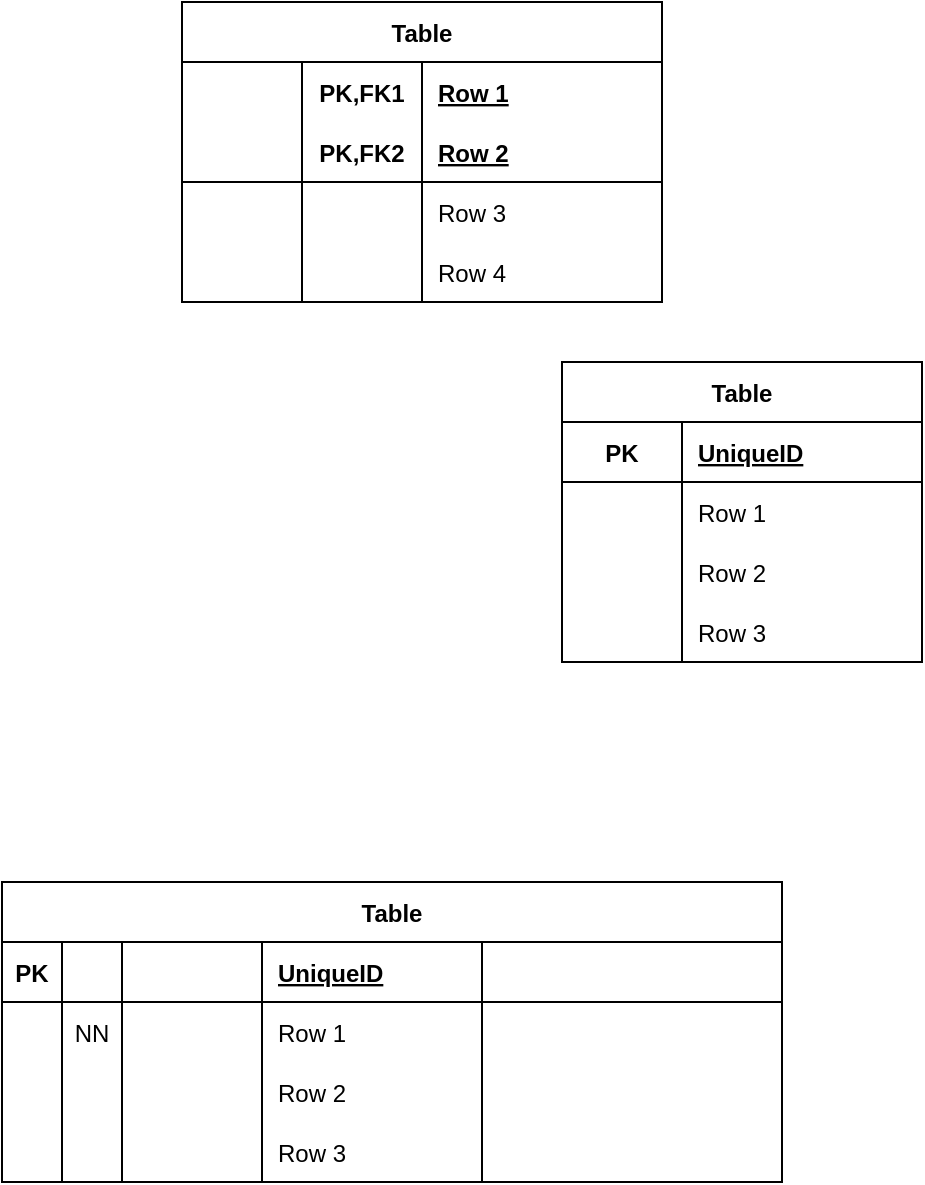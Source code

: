 <mxfile version="20.8.3" type="device"><diagram id="iK517YTwqqLbLIUMn9UE" name="ページ1"><mxGraphModel dx="1434" dy="707" grid="1" gridSize="10" guides="1" tooltips="1" connect="1" arrows="1" fold="1" page="1" pageScale="1" pageWidth="827" pageHeight="1169" math="0" shadow="0"><root><mxCell id="0"/><mxCell id="1" parent="0"/><mxCell id="aljFzqXK40apKFN6DvzN-1" value="Table" style="shape=table;startSize=30;container=1;collapsible=1;childLayout=tableLayout;fixedRows=1;rowLines=0;fontStyle=1;align=center;resizeLast=1;" parent="1" vertex="1"><mxGeometry x="360" y="260" width="180" height="150" as="geometry"/></mxCell><mxCell id="aljFzqXK40apKFN6DvzN-2" value="" style="shape=tableRow;horizontal=0;startSize=0;swimlaneHead=0;swimlaneBody=0;fillColor=none;collapsible=0;dropTarget=0;points=[[0,0.5],[1,0.5]];portConstraint=eastwest;top=0;left=0;right=0;bottom=1;" parent="aljFzqXK40apKFN6DvzN-1" vertex="1"><mxGeometry y="30" width="180" height="30" as="geometry"/></mxCell><mxCell id="aljFzqXK40apKFN6DvzN-3" value="PK" style="shape=partialRectangle;connectable=0;fillColor=none;top=0;left=0;bottom=0;right=0;fontStyle=1;overflow=hidden;" parent="aljFzqXK40apKFN6DvzN-2" vertex="1"><mxGeometry width="60" height="30" as="geometry"><mxRectangle width="60" height="30" as="alternateBounds"/></mxGeometry></mxCell><mxCell id="aljFzqXK40apKFN6DvzN-4" value="UniqueID" style="shape=partialRectangle;connectable=0;fillColor=none;top=0;left=0;bottom=0;right=0;align=left;spacingLeft=6;fontStyle=5;overflow=hidden;" parent="aljFzqXK40apKFN6DvzN-2" vertex="1"><mxGeometry x="60" width="120" height="30" as="geometry"><mxRectangle width="120" height="30" as="alternateBounds"/></mxGeometry></mxCell><mxCell id="aljFzqXK40apKFN6DvzN-5" value="" style="shape=tableRow;horizontal=0;startSize=0;swimlaneHead=0;swimlaneBody=0;fillColor=none;collapsible=0;dropTarget=0;points=[[0,0.5],[1,0.5]];portConstraint=eastwest;top=0;left=0;right=0;bottom=0;" parent="aljFzqXK40apKFN6DvzN-1" vertex="1"><mxGeometry y="60" width="180" height="30" as="geometry"/></mxCell><mxCell id="aljFzqXK40apKFN6DvzN-6" value="" style="shape=partialRectangle;connectable=0;fillColor=none;top=0;left=0;bottom=0;right=0;editable=1;overflow=hidden;" parent="aljFzqXK40apKFN6DvzN-5" vertex="1"><mxGeometry width="60" height="30" as="geometry"><mxRectangle width="60" height="30" as="alternateBounds"/></mxGeometry></mxCell><mxCell id="aljFzqXK40apKFN6DvzN-7" value="Row 1" style="shape=partialRectangle;connectable=0;fillColor=none;top=0;left=0;bottom=0;right=0;align=left;spacingLeft=6;overflow=hidden;" parent="aljFzqXK40apKFN6DvzN-5" vertex="1"><mxGeometry x="60" width="120" height="30" as="geometry"><mxRectangle width="120" height="30" as="alternateBounds"/></mxGeometry></mxCell><mxCell id="aljFzqXK40apKFN6DvzN-8" value="" style="shape=tableRow;horizontal=0;startSize=0;swimlaneHead=0;swimlaneBody=0;fillColor=none;collapsible=0;dropTarget=0;points=[[0,0.5],[1,0.5]];portConstraint=eastwest;top=0;left=0;right=0;bottom=0;" parent="aljFzqXK40apKFN6DvzN-1" vertex="1"><mxGeometry y="90" width="180" height="30" as="geometry"/></mxCell><mxCell id="aljFzqXK40apKFN6DvzN-9" value="" style="shape=partialRectangle;connectable=0;fillColor=none;top=0;left=0;bottom=0;right=0;editable=1;overflow=hidden;" parent="aljFzqXK40apKFN6DvzN-8" vertex="1"><mxGeometry width="60" height="30" as="geometry"><mxRectangle width="60" height="30" as="alternateBounds"/></mxGeometry></mxCell><mxCell id="aljFzqXK40apKFN6DvzN-10" value="Row 2" style="shape=partialRectangle;connectable=0;fillColor=none;top=0;left=0;bottom=0;right=0;align=left;spacingLeft=6;overflow=hidden;" parent="aljFzqXK40apKFN6DvzN-8" vertex="1"><mxGeometry x="60" width="120" height="30" as="geometry"><mxRectangle width="120" height="30" as="alternateBounds"/></mxGeometry></mxCell><mxCell id="aljFzqXK40apKFN6DvzN-11" value="" style="shape=tableRow;horizontal=0;startSize=0;swimlaneHead=0;swimlaneBody=0;fillColor=none;collapsible=0;dropTarget=0;points=[[0,0.5],[1,0.5]];portConstraint=eastwest;top=0;left=0;right=0;bottom=0;" parent="aljFzqXK40apKFN6DvzN-1" vertex="1"><mxGeometry y="120" width="180" height="30" as="geometry"/></mxCell><mxCell id="aljFzqXK40apKFN6DvzN-12" value="" style="shape=partialRectangle;connectable=0;fillColor=none;top=0;left=0;bottom=0;right=0;editable=1;overflow=hidden;" parent="aljFzqXK40apKFN6DvzN-11" vertex="1"><mxGeometry width="60" height="30" as="geometry"><mxRectangle width="60" height="30" as="alternateBounds"/></mxGeometry></mxCell><mxCell id="aljFzqXK40apKFN6DvzN-13" value="Row 3" style="shape=partialRectangle;connectable=0;fillColor=none;top=0;left=0;bottom=0;right=0;align=left;spacingLeft=6;overflow=hidden;" parent="aljFzqXK40apKFN6DvzN-11" vertex="1"><mxGeometry x="60" width="120" height="30" as="geometry"><mxRectangle width="120" height="30" as="alternateBounds"/></mxGeometry></mxCell><mxCell id="aljFzqXK40apKFN6DvzN-18" value="Table" style="shape=table;startSize=30;container=1;collapsible=1;childLayout=tableLayout;fixedRows=1;rowLines=0;fontStyle=1;align=center;resizeLast=1;" parent="1" vertex="1"><mxGeometry x="170" y="80" width="240" height="150" as="geometry"/></mxCell><mxCell id="aljFzqXK40apKFN6DvzN-19" value="" style="shape=tableRow;horizontal=0;startSize=0;swimlaneHead=0;swimlaneBody=0;fillColor=none;collapsible=0;dropTarget=0;points=[[0,0.5],[1,0.5]];portConstraint=eastwest;top=0;left=0;right=0;bottom=0;" parent="aljFzqXK40apKFN6DvzN-18" vertex="1"><mxGeometry y="30" width="240" height="30" as="geometry"/></mxCell><mxCell id="aljFzqXK40apKFN6DvzN-31" style="shape=partialRectangle;connectable=0;fillColor=none;top=0;left=0;bottom=0;right=0;fontStyle=1;overflow=hidden;" parent="aljFzqXK40apKFN6DvzN-19" vertex="1"><mxGeometry width="60" height="30" as="geometry"><mxRectangle width="60" height="30" as="alternateBounds"/></mxGeometry></mxCell><mxCell id="aljFzqXK40apKFN6DvzN-20" value="PK,FK1" style="shape=partialRectangle;connectable=0;fillColor=none;top=0;left=0;bottom=0;right=0;fontStyle=1;overflow=hidden;" parent="aljFzqXK40apKFN6DvzN-19" vertex="1"><mxGeometry x="60" width="60" height="30" as="geometry"><mxRectangle width="60" height="30" as="alternateBounds"/></mxGeometry></mxCell><mxCell id="aljFzqXK40apKFN6DvzN-21" value="Row 1" style="shape=partialRectangle;connectable=0;fillColor=none;top=0;left=0;bottom=0;right=0;align=left;spacingLeft=6;fontStyle=5;overflow=hidden;" parent="aljFzqXK40apKFN6DvzN-19" vertex="1"><mxGeometry x="120" width="120" height="30" as="geometry"><mxRectangle width="120" height="30" as="alternateBounds"/></mxGeometry></mxCell><mxCell id="aljFzqXK40apKFN6DvzN-22" value="" style="shape=tableRow;horizontal=0;startSize=0;swimlaneHead=0;swimlaneBody=0;fillColor=none;collapsible=0;dropTarget=0;points=[[0,0.5],[1,0.5]];portConstraint=eastwest;top=0;left=0;right=0;bottom=1;" parent="aljFzqXK40apKFN6DvzN-18" vertex="1"><mxGeometry y="60" width="240" height="30" as="geometry"/></mxCell><mxCell id="aljFzqXK40apKFN6DvzN-32" style="shape=partialRectangle;connectable=0;fillColor=none;top=0;left=0;bottom=0;right=0;fontStyle=1;overflow=hidden;" parent="aljFzqXK40apKFN6DvzN-22" vertex="1"><mxGeometry width="60" height="30" as="geometry"><mxRectangle width="60" height="30" as="alternateBounds"/></mxGeometry></mxCell><mxCell id="aljFzqXK40apKFN6DvzN-23" value="PK,FK2" style="shape=partialRectangle;connectable=0;fillColor=none;top=0;left=0;bottom=0;right=0;fontStyle=1;overflow=hidden;" parent="aljFzqXK40apKFN6DvzN-22" vertex="1"><mxGeometry x="60" width="60" height="30" as="geometry"><mxRectangle width="60" height="30" as="alternateBounds"/></mxGeometry></mxCell><mxCell id="aljFzqXK40apKFN6DvzN-24" value="Row 2" style="shape=partialRectangle;connectable=0;fillColor=none;top=0;left=0;bottom=0;right=0;align=left;spacingLeft=6;fontStyle=5;overflow=hidden;" parent="aljFzqXK40apKFN6DvzN-22" vertex="1"><mxGeometry x="120" width="120" height="30" as="geometry"><mxRectangle width="120" height="30" as="alternateBounds"/></mxGeometry></mxCell><mxCell id="aljFzqXK40apKFN6DvzN-25" value="" style="shape=tableRow;horizontal=0;startSize=0;swimlaneHead=0;swimlaneBody=0;fillColor=none;collapsible=0;dropTarget=0;points=[[0,0.5],[1,0.5]];portConstraint=eastwest;top=0;left=0;right=0;bottom=0;" parent="aljFzqXK40apKFN6DvzN-18" vertex="1"><mxGeometry y="90" width="240" height="30" as="geometry"/></mxCell><mxCell id="aljFzqXK40apKFN6DvzN-33" style="shape=partialRectangle;connectable=0;fillColor=none;top=0;left=0;bottom=0;right=0;editable=1;overflow=hidden;" parent="aljFzqXK40apKFN6DvzN-25" vertex="1"><mxGeometry width="60" height="30" as="geometry"><mxRectangle width="60" height="30" as="alternateBounds"/></mxGeometry></mxCell><mxCell id="aljFzqXK40apKFN6DvzN-26" value="" style="shape=partialRectangle;connectable=0;fillColor=none;top=0;left=0;bottom=0;right=0;editable=1;overflow=hidden;" parent="aljFzqXK40apKFN6DvzN-25" vertex="1"><mxGeometry x="60" width="60" height="30" as="geometry"><mxRectangle width="60" height="30" as="alternateBounds"/></mxGeometry></mxCell><mxCell id="aljFzqXK40apKFN6DvzN-27" value="Row 3" style="shape=partialRectangle;connectable=0;fillColor=none;top=0;left=0;bottom=0;right=0;align=left;spacingLeft=6;overflow=hidden;" parent="aljFzqXK40apKFN6DvzN-25" vertex="1"><mxGeometry x="120" width="120" height="30" as="geometry"><mxRectangle width="120" height="30" as="alternateBounds"/></mxGeometry></mxCell><mxCell id="aljFzqXK40apKFN6DvzN-28" value="" style="shape=tableRow;horizontal=0;startSize=0;swimlaneHead=0;swimlaneBody=0;fillColor=none;collapsible=0;dropTarget=0;points=[[0,0.5],[1,0.5]];portConstraint=eastwest;top=0;left=0;right=0;bottom=0;" parent="aljFzqXK40apKFN6DvzN-18" vertex="1"><mxGeometry y="120" width="240" height="30" as="geometry"/></mxCell><mxCell id="aljFzqXK40apKFN6DvzN-34" style="shape=partialRectangle;connectable=0;fillColor=none;top=0;left=0;bottom=0;right=0;editable=1;overflow=hidden;" parent="aljFzqXK40apKFN6DvzN-28" vertex="1"><mxGeometry width="60" height="30" as="geometry"><mxRectangle width="60" height="30" as="alternateBounds"/></mxGeometry></mxCell><mxCell id="aljFzqXK40apKFN6DvzN-29" value="" style="shape=partialRectangle;connectable=0;fillColor=none;top=0;left=0;bottom=0;right=0;editable=1;overflow=hidden;" parent="aljFzqXK40apKFN6DvzN-28" vertex="1"><mxGeometry x="60" width="60" height="30" as="geometry"><mxRectangle width="60" height="30" as="alternateBounds"/></mxGeometry></mxCell><mxCell id="aljFzqXK40apKFN6DvzN-30" value="Row 4" style="shape=partialRectangle;connectable=0;fillColor=none;top=0;left=0;bottom=0;right=0;align=left;spacingLeft=6;overflow=hidden;" parent="aljFzqXK40apKFN6DvzN-28" vertex="1"><mxGeometry x="120" width="120" height="30" as="geometry"><mxRectangle width="120" height="30" as="alternateBounds"/></mxGeometry></mxCell><mxCell id="aljFzqXK40apKFN6DvzN-35" value="Table" style="shape=table;startSize=30;container=1;collapsible=1;childLayout=tableLayout;fixedRows=1;rowLines=0;fontStyle=1;align=center;resizeLast=1;" parent="1" vertex="1"><mxGeometry x="80" y="520" width="390" height="150" as="geometry"/></mxCell><mxCell id="aljFzqXK40apKFN6DvzN-36" value="" style="shape=tableRow;horizontal=0;startSize=0;swimlaneHead=0;swimlaneBody=0;fillColor=none;collapsible=0;dropTarget=0;points=[[0,0.5],[1,0.5]];portConstraint=eastwest;top=0;left=0;right=0;bottom=1;" parent="aljFzqXK40apKFN6DvzN-35" vertex="1"><mxGeometry y="30" width="390" height="30" as="geometry"/></mxCell><mxCell id="aljFzqXK40apKFN6DvzN-37" value="PK" style="shape=partialRectangle;connectable=0;fillColor=none;top=0;left=0;bottom=0;right=0;fontStyle=1;overflow=hidden;" parent="aljFzqXK40apKFN6DvzN-36" vertex="1"><mxGeometry width="30" height="30" as="geometry"><mxRectangle width="30" height="30" as="alternateBounds"/></mxGeometry></mxCell><mxCell id="aljFzqXK40apKFN6DvzN-52" style="shape=partialRectangle;connectable=0;fillColor=none;top=0;left=0;bottom=0;right=0;fontStyle=1;overflow=hidden;" parent="aljFzqXK40apKFN6DvzN-36" vertex="1"><mxGeometry x="30" width="30" height="30" as="geometry"><mxRectangle width="30" height="30" as="alternateBounds"/></mxGeometry></mxCell><mxCell id="aljFzqXK40apKFN6DvzN-60" style="shape=partialRectangle;connectable=0;fillColor=none;top=0;left=0;bottom=0;right=0;fontStyle=1;overflow=hidden;" parent="aljFzqXK40apKFN6DvzN-36" vertex="1"><mxGeometry x="60" width="70" height="30" as="geometry"><mxRectangle width="70" height="30" as="alternateBounds"/></mxGeometry></mxCell><mxCell id="aljFzqXK40apKFN6DvzN-38" value="UniqueID" style="shape=partialRectangle;connectable=0;fillColor=none;top=0;left=0;bottom=0;right=0;align=left;spacingLeft=6;fontStyle=5;overflow=hidden;" parent="aljFzqXK40apKFN6DvzN-36" vertex="1"><mxGeometry x="130" width="110" height="30" as="geometry"><mxRectangle width="110" height="30" as="alternateBounds"/></mxGeometry></mxCell><mxCell id="aljFzqXK40apKFN6DvzN-56" style="shape=partialRectangle;connectable=0;fillColor=none;top=0;left=0;bottom=0;right=0;align=left;spacingLeft=6;fontStyle=5;overflow=hidden;" parent="aljFzqXK40apKFN6DvzN-36" vertex="1"><mxGeometry x="240" width="150" height="30" as="geometry"><mxRectangle width="150" height="30" as="alternateBounds"/></mxGeometry></mxCell><mxCell id="aljFzqXK40apKFN6DvzN-39" value="" style="shape=tableRow;horizontal=0;startSize=0;swimlaneHead=0;swimlaneBody=0;fillColor=none;collapsible=0;dropTarget=0;points=[[0,0.5],[1,0.5]];portConstraint=eastwest;top=0;left=0;right=0;bottom=0;" parent="aljFzqXK40apKFN6DvzN-35" vertex="1"><mxGeometry y="60" width="390" height="30" as="geometry"/></mxCell><mxCell id="aljFzqXK40apKFN6DvzN-40" value="" style="shape=partialRectangle;connectable=0;fillColor=none;top=0;left=0;bottom=0;right=0;editable=1;overflow=hidden;" parent="aljFzqXK40apKFN6DvzN-39" vertex="1"><mxGeometry width="30" height="30" as="geometry"><mxRectangle width="30" height="30" as="alternateBounds"/></mxGeometry></mxCell><mxCell id="aljFzqXK40apKFN6DvzN-53" value="NN" style="shape=partialRectangle;connectable=0;fillColor=none;top=0;left=0;bottom=0;right=0;editable=1;overflow=hidden;" parent="aljFzqXK40apKFN6DvzN-39" vertex="1"><mxGeometry x="30" width="30" height="30" as="geometry"><mxRectangle width="30" height="30" as="alternateBounds"/></mxGeometry></mxCell><mxCell id="aljFzqXK40apKFN6DvzN-61" style="shape=partialRectangle;connectable=0;fillColor=none;top=0;left=0;bottom=0;right=0;editable=1;overflow=hidden;" parent="aljFzqXK40apKFN6DvzN-39" vertex="1"><mxGeometry x="60" width="70" height="30" as="geometry"><mxRectangle width="70" height="30" as="alternateBounds"/></mxGeometry></mxCell><mxCell id="aljFzqXK40apKFN6DvzN-41" value="Row 1" style="shape=partialRectangle;connectable=0;fillColor=none;top=0;left=0;bottom=0;right=0;align=left;spacingLeft=6;overflow=hidden;" parent="aljFzqXK40apKFN6DvzN-39" vertex="1"><mxGeometry x="130" width="110" height="30" as="geometry"><mxRectangle width="110" height="30" as="alternateBounds"/></mxGeometry></mxCell><mxCell id="aljFzqXK40apKFN6DvzN-57" style="shape=partialRectangle;connectable=0;fillColor=none;top=0;left=0;bottom=0;right=0;align=left;spacingLeft=6;overflow=hidden;" parent="aljFzqXK40apKFN6DvzN-39" vertex="1"><mxGeometry x="240" width="150" height="30" as="geometry"><mxRectangle width="150" height="30" as="alternateBounds"/></mxGeometry></mxCell><mxCell id="aljFzqXK40apKFN6DvzN-42" value="" style="shape=tableRow;horizontal=0;startSize=0;swimlaneHead=0;swimlaneBody=0;fillColor=none;collapsible=0;dropTarget=0;points=[[0,0.5],[1,0.5]];portConstraint=eastwest;top=0;left=0;right=0;bottom=0;" parent="aljFzqXK40apKFN6DvzN-35" vertex="1"><mxGeometry y="90" width="390" height="30" as="geometry"/></mxCell><mxCell id="aljFzqXK40apKFN6DvzN-43" value="" style="shape=partialRectangle;connectable=0;fillColor=none;top=0;left=0;bottom=0;right=0;editable=1;overflow=hidden;" parent="aljFzqXK40apKFN6DvzN-42" vertex="1"><mxGeometry width="30" height="30" as="geometry"><mxRectangle width="30" height="30" as="alternateBounds"/></mxGeometry></mxCell><mxCell id="aljFzqXK40apKFN6DvzN-54" style="shape=partialRectangle;connectable=0;fillColor=none;top=0;left=0;bottom=0;right=0;editable=1;overflow=hidden;" parent="aljFzqXK40apKFN6DvzN-42" vertex="1"><mxGeometry x="30" width="30" height="30" as="geometry"><mxRectangle width="30" height="30" as="alternateBounds"/></mxGeometry></mxCell><mxCell id="aljFzqXK40apKFN6DvzN-62" style="shape=partialRectangle;connectable=0;fillColor=none;top=0;left=0;bottom=0;right=0;editable=1;overflow=hidden;" parent="aljFzqXK40apKFN6DvzN-42" vertex="1"><mxGeometry x="60" width="70" height="30" as="geometry"><mxRectangle width="70" height="30" as="alternateBounds"/></mxGeometry></mxCell><mxCell id="aljFzqXK40apKFN6DvzN-44" value="Row 2" style="shape=partialRectangle;connectable=0;fillColor=none;top=0;left=0;bottom=0;right=0;align=left;spacingLeft=6;overflow=hidden;" parent="aljFzqXK40apKFN6DvzN-42" vertex="1"><mxGeometry x="130" width="110" height="30" as="geometry"><mxRectangle width="110" height="30" as="alternateBounds"/></mxGeometry></mxCell><mxCell id="aljFzqXK40apKFN6DvzN-58" style="shape=partialRectangle;connectable=0;fillColor=none;top=0;left=0;bottom=0;right=0;align=left;spacingLeft=6;overflow=hidden;" parent="aljFzqXK40apKFN6DvzN-42" vertex="1"><mxGeometry x="240" width="150" height="30" as="geometry"><mxRectangle width="150" height="30" as="alternateBounds"/></mxGeometry></mxCell><mxCell id="aljFzqXK40apKFN6DvzN-45" value="" style="shape=tableRow;horizontal=0;startSize=0;swimlaneHead=0;swimlaneBody=0;fillColor=none;collapsible=0;dropTarget=0;points=[[0,0.5],[1,0.5]];portConstraint=eastwest;top=0;left=0;right=0;bottom=0;" parent="aljFzqXK40apKFN6DvzN-35" vertex="1"><mxGeometry y="120" width="390" height="30" as="geometry"/></mxCell><mxCell id="aljFzqXK40apKFN6DvzN-46" value="" style="shape=partialRectangle;connectable=0;fillColor=none;top=0;left=0;bottom=0;right=0;editable=1;overflow=hidden;" parent="aljFzqXK40apKFN6DvzN-45" vertex="1"><mxGeometry width="30" height="30" as="geometry"><mxRectangle width="30" height="30" as="alternateBounds"/></mxGeometry></mxCell><mxCell id="aljFzqXK40apKFN6DvzN-55" style="shape=partialRectangle;connectable=0;fillColor=none;top=0;left=0;bottom=0;right=0;editable=1;overflow=hidden;" parent="aljFzqXK40apKFN6DvzN-45" vertex="1"><mxGeometry x="30" width="30" height="30" as="geometry"><mxRectangle width="30" height="30" as="alternateBounds"/></mxGeometry></mxCell><mxCell id="aljFzqXK40apKFN6DvzN-63" style="shape=partialRectangle;connectable=0;fillColor=none;top=0;left=0;bottom=0;right=0;editable=1;overflow=hidden;" parent="aljFzqXK40apKFN6DvzN-45" vertex="1"><mxGeometry x="60" width="70" height="30" as="geometry"><mxRectangle width="70" height="30" as="alternateBounds"/></mxGeometry></mxCell><mxCell id="aljFzqXK40apKFN6DvzN-47" value="Row 3" style="shape=partialRectangle;connectable=0;fillColor=none;top=0;left=0;bottom=0;right=0;align=left;spacingLeft=6;overflow=hidden;" parent="aljFzqXK40apKFN6DvzN-45" vertex="1"><mxGeometry x="130" width="110" height="30" as="geometry"><mxRectangle width="110" height="30" as="alternateBounds"/></mxGeometry></mxCell><mxCell id="aljFzqXK40apKFN6DvzN-59" style="shape=partialRectangle;connectable=0;fillColor=none;top=0;left=0;bottom=0;right=0;align=left;spacingLeft=6;overflow=hidden;" parent="aljFzqXK40apKFN6DvzN-45" vertex="1"><mxGeometry x="240" width="150" height="30" as="geometry"><mxRectangle width="150" height="30" as="alternateBounds"/></mxGeometry></mxCell></root></mxGraphModel></diagram></mxfile>